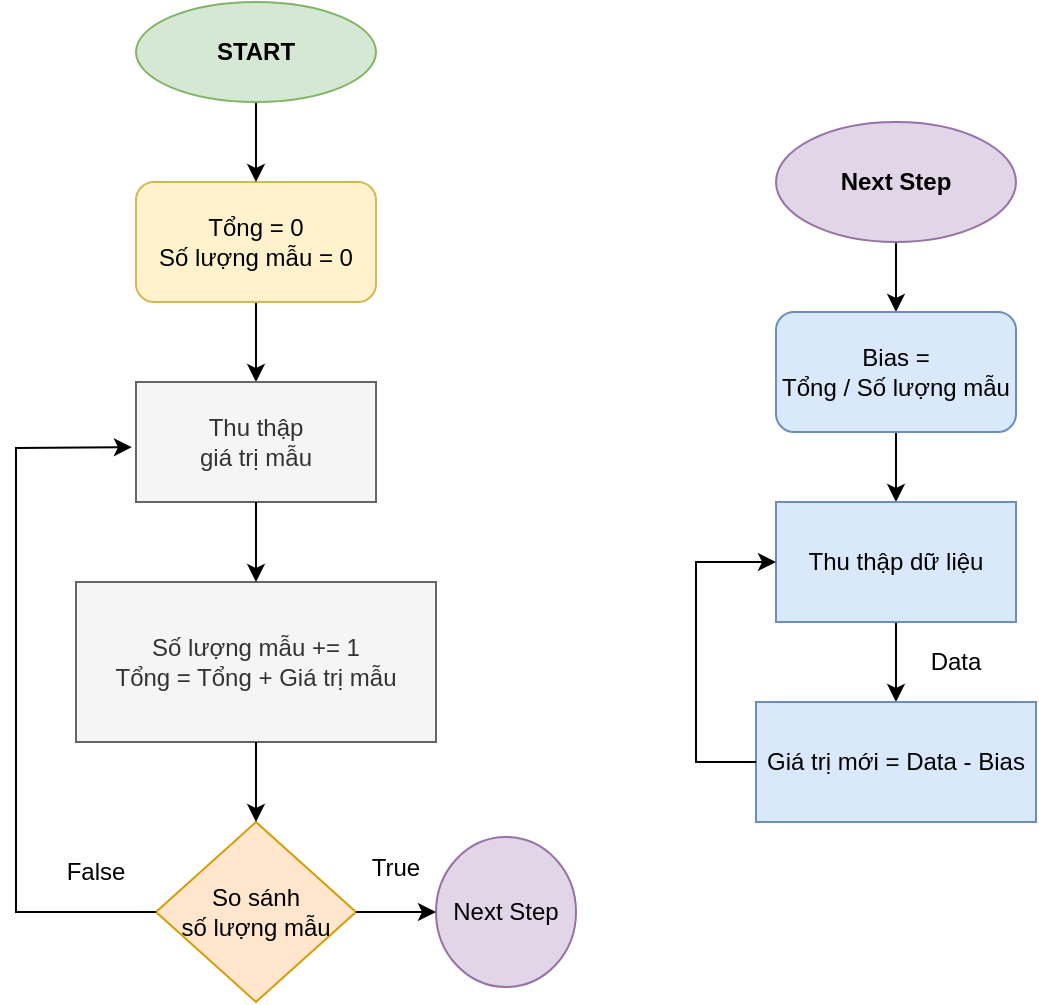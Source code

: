 <mxfile version="24.3.1" type="github">
  <diagram id="C5RBs43oDa-KdzZeNtuy" name="Page-1">
    <mxGraphModel dx="1006" dy="567" grid="1" gridSize="10" guides="1" tooltips="1" connect="1" arrows="1" fold="1" page="1" pageScale="1" pageWidth="827" pageHeight="1169" math="0" shadow="0">
      <root>
        <mxCell id="WIyWlLk6GJQsqaUBKTNV-0" />
        <mxCell id="WIyWlLk6GJQsqaUBKTNV-1" parent="WIyWlLk6GJQsqaUBKTNV-0" />
        <mxCell id="QrU8DYDH-GSDc0xzGDSI-1" value="Số lượng mẫu += 1&lt;br&gt;Tổng = Tổng + Giá trị mẫu" style="rounded=0;whiteSpace=wrap;html=1;fillColor=#f5f5f5;fontColor=#333333;strokeColor=#666666;" vertex="1" parent="WIyWlLk6GJQsqaUBKTNV-1">
          <mxGeometry x="130" y="360" width="180" height="80" as="geometry" />
        </mxCell>
        <mxCell id="QrU8DYDH-GSDc0xzGDSI-11" value="" style="edgeStyle=orthogonalEdgeStyle;rounded=0;orthogonalLoop=1;jettySize=auto;html=1;" edge="1" parent="WIyWlLk6GJQsqaUBKTNV-1" source="QrU8DYDH-GSDc0xzGDSI-2" target="QrU8DYDH-GSDc0xzGDSI-7">
          <mxGeometry relative="1" as="geometry" />
        </mxCell>
        <mxCell id="QrU8DYDH-GSDc0xzGDSI-2" value="Tổng = 0&lt;br&gt;Số lượng mẫu = 0" style="rounded=1;whiteSpace=wrap;html=1;fillColor=#fff2cc;strokeColor=#d6b656;" vertex="1" parent="WIyWlLk6GJQsqaUBKTNV-1">
          <mxGeometry x="160" y="160" width="120" height="60" as="geometry" />
        </mxCell>
        <mxCell id="QrU8DYDH-GSDc0xzGDSI-12" value="" style="edgeStyle=orthogonalEdgeStyle;rounded=0;orthogonalLoop=1;jettySize=auto;html=1;" edge="1" parent="WIyWlLk6GJQsqaUBKTNV-1" source="QrU8DYDH-GSDc0xzGDSI-5" target="QrU8DYDH-GSDc0xzGDSI-2">
          <mxGeometry relative="1" as="geometry" />
        </mxCell>
        <mxCell id="QrU8DYDH-GSDc0xzGDSI-5" value="START" style="ellipse;whiteSpace=wrap;html=1;fillColor=#d5e8d4;strokeColor=#82b366;fontStyle=1" vertex="1" parent="WIyWlLk6GJQsqaUBKTNV-1">
          <mxGeometry x="160" y="70" width="120" height="50" as="geometry" />
        </mxCell>
        <mxCell id="QrU8DYDH-GSDc0xzGDSI-7" value="Thu thập&lt;br&gt;giá trị mẫu" style="rounded=0;whiteSpace=wrap;html=1;fillColor=#f5f5f5;fontColor=#333333;strokeColor=#666666;" vertex="1" parent="WIyWlLk6GJQsqaUBKTNV-1">
          <mxGeometry x="160" y="260" width="120" height="60" as="geometry" />
        </mxCell>
        <mxCell id="QrU8DYDH-GSDc0xzGDSI-17" value="So sánh&lt;br&gt;số lượng mẫu" style="rhombus;whiteSpace=wrap;html=1;fillColor=#ffe6cc;strokeColor=#d79b00;" vertex="1" parent="WIyWlLk6GJQsqaUBKTNV-1">
          <mxGeometry x="170" y="480" width="100" height="90" as="geometry" />
        </mxCell>
        <mxCell id="QrU8DYDH-GSDc0xzGDSI-21" value="" style="endArrow=classic;html=1;rounded=0;exitX=0;exitY=0.5;exitDx=0;exitDy=0;entryX=-0.017;entryY=0.393;entryDx=0;entryDy=0;entryPerimeter=0;" edge="1" parent="WIyWlLk6GJQsqaUBKTNV-1" source="QrU8DYDH-GSDc0xzGDSI-17">
          <mxGeometry width="50" height="50" relative="1" as="geometry">
            <mxPoint x="170" y="534" as="sourcePoint" />
            <mxPoint x="157.96" y="292.58" as="targetPoint" />
            <Array as="points">
              <mxPoint x="100" y="525" />
              <mxPoint x="100" y="293" />
            </Array>
          </mxGeometry>
        </mxCell>
        <mxCell id="QrU8DYDH-GSDc0xzGDSI-22" value="" style="endArrow=classic;html=1;rounded=0;exitX=0.5;exitY=1;exitDx=0;exitDy=0;entryX=0.5;entryY=0;entryDx=0;entryDy=0;" edge="1" parent="WIyWlLk6GJQsqaUBKTNV-1" source="QrU8DYDH-GSDc0xzGDSI-7" target="QrU8DYDH-GSDc0xzGDSI-1">
          <mxGeometry width="50" height="50" relative="1" as="geometry">
            <mxPoint x="390" y="320" as="sourcePoint" />
            <mxPoint x="440" y="270" as="targetPoint" />
          </mxGeometry>
        </mxCell>
        <mxCell id="QrU8DYDH-GSDc0xzGDSI-23" value="" style="endArrow=classic;html=1;rounded=0;exitX=0.5;exitY=1;exitDx=0;exitDy=0;" edge="1" parent="WIyWlLk6GJQsqaUBKTNV-1" source="QrU8DYDH-GSDc0xzGDSI-1" target="QrU8DYDH-GSDc0xzGDSI-17">
          <mxGeometry width="50" height="50" relative="1" as="geometry">
            <mxPoint x="390" y="320" as="sourcePoint" />
            <mxPoint x="440" y="270" as="targetPoint" />
          </mxGeometry>
        </mxCell>
        <mxCell id="QrU8DYDH-GSDc0xzGDSI-24" value="False" style="text;html=1;align=center;verticalAlign=middle;whiteSpace=wrap;rounded=0;" vertex="1" parent="WIyWlLk6GJQsqaUBKTNV-1">
          <mxGeometry x="110" y="490" width="60" height="30" as="geometry" />
        </mxCell>
        <mxCell id="QrU8DYDH-GSDc0xzGDSI-25" value="Next Step" style="ellipse;whiteSpace=wrap;html=1;fillColor=#e1d5e7;strokeColor=#9673a6;" vertex="1" parent="WIyWlLk6GJQsqaUBKTNV-1">
          <mxGeometry x="310" y="487.5" width="70" height="75" as="geometry" />
        </mxCell>
        <mxCell id="QrU8DYDH-GSDc0xzGDSI-26" value="" style="endArrow=classic;html=1;rounded=0;exitX=1;exitY=0.5;exitDx=0;exitDy=0;" edge="1" parent="WIyWlLk6GJQsqaUBKTNV-1" source="QrU8DYDH-GSDc0xzGDSI-17" target="QrU8DYDH-GSDc0xzGDSI-25">
          <mxGeometry width="50" height="50" relative="1" as="geometry">
            <mxPoint x="390" y="320" as="sourcePoint" />
            <mxPoint x="440" y="270" as="targetPoint" />
          </mxGeometry>
        </mxCell>
        <mxCell id="QrU8DYDH-GSDc0xzGDSI-31" value="" style="edgeStyle=orthogonalEdgeStyle;rounded=0;orthogonalLoop=1;jettySize=auto;html=1;" edge="1" parent="WIyWlLk6GJQsqaUBKTNV-1" source="QrU8DYDH-GSDc0xzGDSI-27" target="QrU8DYDH-GSDc0xzGDSI-30">
          <mxGeometry relative="1" as="geometry" />
        </mxCell>
        <mxCell id="QrU8DYDH-GSDc0xzGDSI-27" value="&lt;b&gt;Next Step&lt;/b&gt;" style="ellipse;whiteSpace=wrap;html=1;fillColor=#e1d5e7;strokeColor=#9673a6;" vertex="1" parent="WIyWlLk6GJQsqaUBKTNV-1">
          <mxGeometry x="480" y="130" width="120" height="60" as="geometry" />
        </mxCell>
        <mxCell id="QrU8DYDH-GSDc0xzGDSI-33" value="" style="edgeStyle=orthogonalEdgeStyle;rounded=0;orthogonalLoop=1;jettySize=auto;html=1;" edge="1" parent="WIyWlLk6GJQsqaUBKTNV-1" source="QrU8DYDH-GSDc0xzGDSI-30" target="QrU8DYDH-GSDc0xzGDSI-32">
          <mxGeometry relative="1" as="geometry" />
        </mxCell>
        <mxCell id="QrU8DYDH-GSDc0xzGDSI-30" value="Bias =&lt;br&gt;Tổng / Số lượng mẫu" style="rounded=1;whiteSpace=wrap;html=1;fillColor=#dae8fc;strokeColor=#6c8ebf;" vertex="1" parent="WIyWlLk6GJQsqaUBKTNV-1">
          <mxGeometry x="480" y="225" width="120" height="60" as="geometry" />
        </mxCell>
        <mxCell id="QrU8DYDH-GSDc0xzGDSI-35" value="" style="edgeStyle=orthogonalEdgeStyle;rounded=0;orthogonalLoop=1;jettySize=auto;html=1;" edge="1" parent="WIyWlLk6GJQsqaUBKTNV-1" source="QrU8DYDH-GSDc0xzGDSI-32" target="QrU8DYDH-GSDc0xzGDSI-34">
          <mxGeometry relative="1" as="geometry" />
        </mxCell>
        <mxCell id="QrU8DYDH-GSDc0xzGDSI-32" value="Thu thập dữ liệu" style="rounded=0;whiteSpace=wrap;html=1;fillColor=#dae8fc;strokeColor=#6c8ebf;" vertex="1" parent="WIyWlLk6GJQsqaUBKTNV-1">
          <mxGeometry x="480" y="320" width="120" height="60" as="geometry" />
        </mxCell>
        <mxCell id="QrU8DYDH-GSDc0xzGDSI-34" value="Giá trị mới = Data - Bias" style="rounded=0;whiteSpace=wrap;html=1;fillColor=#dae8fc;strokeColor=#6c8ebf;" vertex="1" parent="WIyWlLk6GJQsqaUBKTNV-1">
          <mxGeometry x="470" y="420" width="140" height="60" as="geometry" />
        </mxCell>
        <mxCell id="QrU8DYDH-GSDc0xzGDSI-36" value="" style="endArrow=classic;html=1;rounded=0;exitX=0;exitY=0.5;exitDx=0;exitDy=0;entryX=0;entryY=0.5;entryDx=0;entryDy=0;" edge="1" parent="WIyWlLk6GJQsqaUBKTNV-1" source="QrU8DYDH-GSDc0xzGDSI-34" target="QrU8DYDH-GSDc0xzGDSI-32">
          <mxGeometry width="50" height="50" relative="1" as="geometry">
            <mxPoint x="390" y="320" as="sourcePoint" />
            <mxPoint x="440" y="290" as="targetPoint" />
            <Array as="points">
              <mxPoint x="440" y="450" />
              <mxPoint x="440" y="350" />
            </Array>
          </mxGeometry>
        </mxCell>
        <mxCell id="QrU8DYDH-GSDc0xzGDSI-37" value="Data" style="text;html=1;align=center;verticalAlign=middle;whiteSpace=wrap;rounded=0;" vertex="1" parent="WIyWlLk6GJQsqaUBKTNV-1">
          <mxGeometry x="540" y="385" width="60" height="30" as="geometry" />
        </mxCell>
        <mxCell id="QrU8DYDH-GSDc0xzGDSI-38" value="True" style="text;html=1;align=center;verticalAlign=middle;whiteSpace=wrap;rounded=0;" vertex="1" parent="WIyWlLk6GJQsqaUBKTNV-1">
          <mxGeometry x="260" y="487.5" width="60" height="30" as="geometry" />
        </mxCell>
      </root>
    </mxGraphModel>
  </diagram>
</mxfile>
